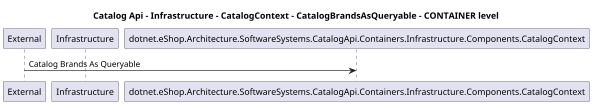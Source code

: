@startuml
skinparam dpi 60

title Catalog Api - Infrastructure - CatalogContext - CatalogBrandsAsQueryable - CONTAINER level

participant "External" as C4InterFlow.Utils.ExternalSystem
participant "Infrastructure" as dotnet.eShop.Architecture.SoftwareSystems.CatalogApi.Containers.Infrastructure

C4InterFlow.Utils.ExternalSystem -> dotnet.eShop.Architecture.SoftwareSystems.CatalogApi.Containers.Infrastructure.Components.CatalogContext : Catalog Brands As Queryable


@enduml

